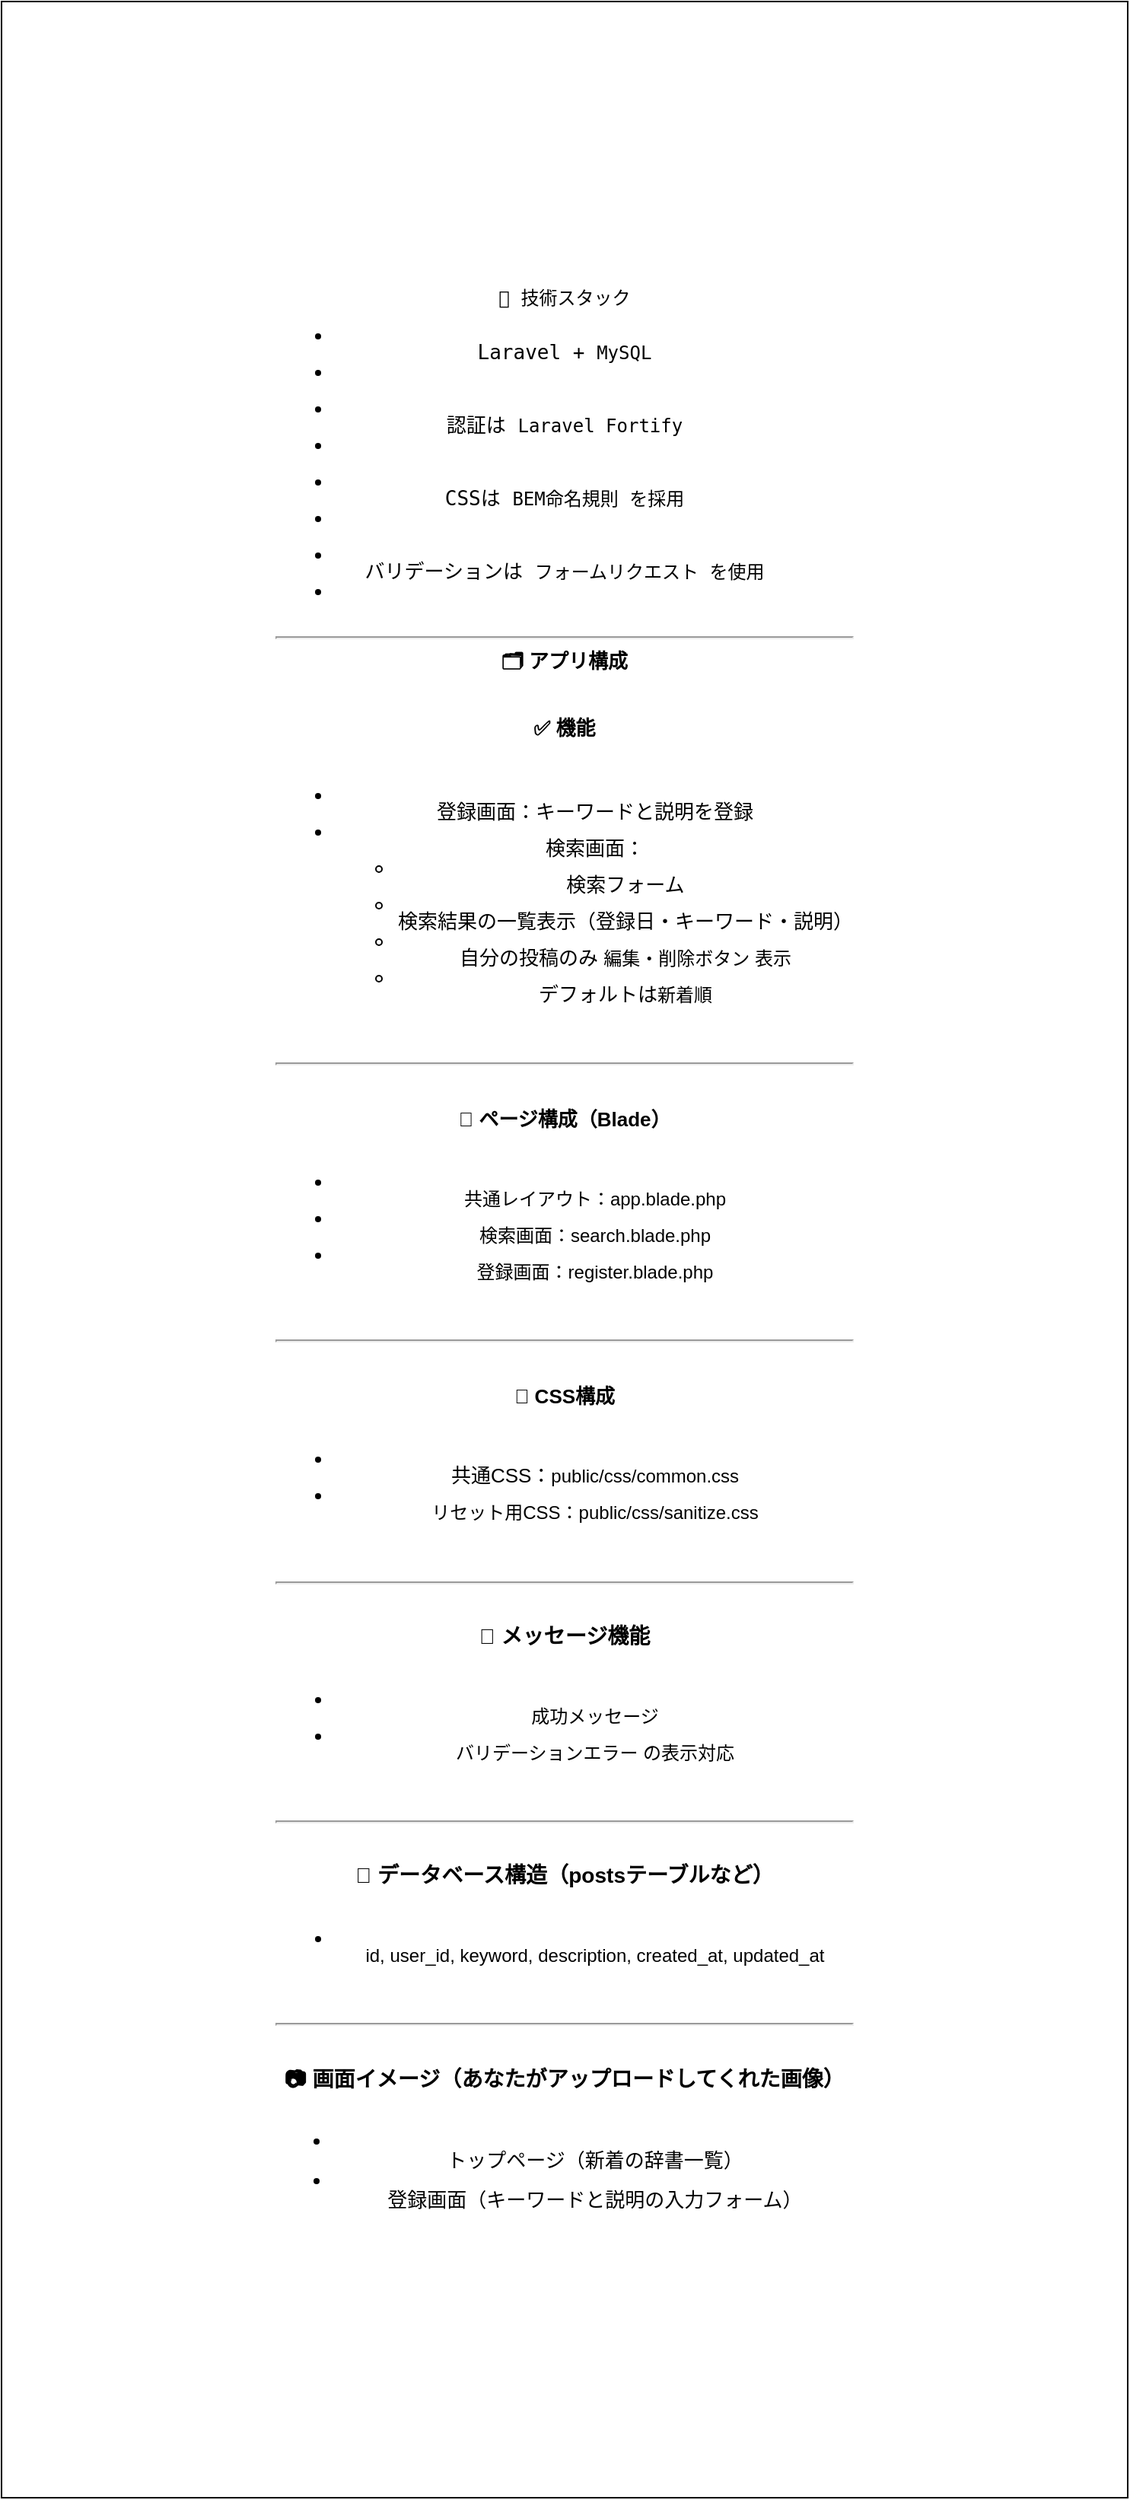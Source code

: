 <mxfile>
    <diagram id="6Ipkzv3p32B-BM1ny7fo" name="ページ1">
        <mxGraphModel dx="562" dy="3109" grid="1" gridSize="10" guides="1" tooltips="1" connect="1" arrows="1" fold="1" page="1" pageScale="1" pageWidth="827" pageHeight="1169" math="0" shadow="0">
            <root>
                <mxCell id="0"/>
                <mxCell id="1" parent="0"/>
                <mxCell id="2" value="&lt;pre style=&quot;line-height: 0%;&quot;&gt;&lt;font style=&quot;color: rgb(0, 0, 0);&quot;&gt;🔧 技術スタック&lt;font&gt;&lt;span style=&quot;font-size: 13px;&quot;&gt;&lt;br&gt;&lt;/span&gt;&lt;/font&gt;&lt;/font&gt;&lt;ul style=&quot;line-height: 0%;&quot; data-end=&quot;172&quot; data-start=&quot;69&quot;&gt;&lt;font style=&quot;color: rgb(0, 0, 0);&quot;&gt;&lt;span style=&quot;font-size: 13px;&quot;&gt;&lt;br&gt;&lt;/span&gt;&lt;/font&gt;&lt;/ul&gt;&lt;ul style=&quot;line-height: 0%;&quot; data-end=&quot;172&quot; data-start=&quot;69&quot;&gt;&lt;li data-end=&quot;94&quot; data-start=&quot;69&quot;&gt;&lt;font style=&quot;color: rgb(0, 0, 0);&quot;&gt;&lt;span style=&quot;font-size: 13px;&quot;&gt;&lt;br&gt;&lt;/span&gt;&lt;/font&gt;&lt;/li&gt;&lt;/ul&gt;&lt;font style=&quot;color: rgb(0, 0, 0);&quot;&gt;&lt;font&gt;&lt;span style=&quot;font-size: 13px;&quot;&gt;Laravel + &lt;/span&gt;&lt;/font&gt;MySQL&lt;/font&gt;&lt;ul style=&quot;line-height: 0%;&quot; data-end=&quot;172&quot; data-start=&quot;69&quot;&gt;&lt;li data-end=&quot;94&quot; data-start=&quot;69&quot;&gt;&lt;font style=&quot;color: rgb(0, 0, 0);&quot;&gt;&lt;span style=&quot;font-size: 13px;&quot;&gt;&lt;br&gt;&lt;/span&gt;&lt;/font&gt;&lt;/li&gt;&lt;/ul&gt;&lt;ul style=&quot;line-height: 0%;&quot; data-end=&quot;172&quot; data-start=&quot;69&quot;&gt;&lt;font style=&quot;color: rgb(0, 0, 0);&quot;&gt;&lt;span style=&quot;font-size: 13px;&quot;&gt;&lt;br&gt;&lt;/span&gt;&lt;/font&gt;&lt;/ul&gt;&lt;ul style=&quot;line-height: 0%;&quot; data-end=&quot;172&quot; data-start=&quot;69&quot;&gt;&lt;li data-end=&quot;120&quot; data-start=&quot;95&quot;&gt;&lt;font style=&quot;color: rgb(0, 0, 0);&quot;&gt;&lt;span style=&quot;font-size: 13px;&quot;&gt;&lt;br&gt;&lt;/span&gt;&lt;/font&gt;&lt;/li&gt;&lt;/ul&gt;&lt;font style=&quot;color: rgb(0, 0, 0);&quot;&gt;&lt;font&gt;&lt;span style=&quot;font-size: 13px;&quot;&gt;認証は &lt;/span&gt;&lt;/font&gt;Laravel Fortify&lt;/font&gt;&lt;ul style=&quot;line-height: 0%;&quot; data-end=&quot;172&quot; data-start=&quot;69&quot;&gt;&lt;li data-end=&quot;120&quot; data-start=&quot;95&quot;&gt;&lt;font style=&quot;color: rgb(0, 0, 0);&quot;&gt;&lt;span style=&quot;font-size: 13px;&quot;&gt;&lt;br&gt;&lt;/span&gt;&lt;/font&gt;&lt;/li&gt;&lt;/ul&gt;&lt;ul style=&quot;line-height: 0%;&quot; data-end=&quot;172&quot; data-start=&quot;69&quot;&gt;&lt;font style=&quot;color: rgb(0, 0, 0);&quot;&gt;&lt;span style=&quot;font-size: 13px;&quot;&gt;&lt;br&gt;&lt;/span&gt;&lt;/font&gt;&lt;/ul&gt;&lt;ul style=&quot;line-height: 0%;&quot; data-end=&quot;172&quot; data-start=&quot;69&quot;&gt;&lt;li data-end=&quot;143&quot; data-start=&quot;121&quot;&gt;&lt;font style=&quot;color: rgb(0, 0, 0);&quot;&gt;&lt;span style=&quot;font-size: 13px;&quot;&gt;&lt;br&gt;&lt;/span&gt;&lt;/font&gt;&lt;/li&gt;&lt;/ul&gt;&lt;font style=&quot;color: rgb(0, 0, 0);&quot;&gt;&lt;font&gt;&lt;span style=&quot;font-size: 13px;&quot;&gt;CSSは &lt;/span&gt;&lt;/font&gt;BEM命名規則 を採用&lt;/font&gt;&lt;ul style=&quot;line-height: 0%;&quot; data-end=&quot;172&quot; data-start=&quot;69&quot;&gt;&lt;li data-end=&quot;143&quot; data-start=&quot;121&quot;&gt;&lt;font style=&quot;color: rgb(0, 0, 0);&quot;&gt;&lt;span style=&quot;font-size: 13px;&quot;&gt;&lt;br&gt;&lt;/span&gt;&lt;/font&gt;&lt;/li&gt;&lt;/ul&gt;&lt;ul style=&quot;line-height: 0%;&quot; data-end=&quot;172&quot; data-start=&quot;69&quot;&gt;&lt;font style=&quot;color: rgb(0, 0, 0);&quot;&gt;&lt;span style=&quot;font-size: 13px;&quot;&gt;&lt;br&gt;&lt;/span&gt;&lt;/font&gt;&lt;/ul&gt;&lt;ul style=&quot;line-height: 0%;&quot; data-end=&quot;172&quot; data-start=&quot;69&quot;&gt;&lt;li data-end=&quot;172&quot; data-start=&quot;144&quot;&gt;&lt;font style=&quot;color: rgb(0, 0, 0);&quot;&gt;&lt;span style=&quot;font-size: 13px;&quot;&gt;&lt;br&gt;&lt;/span&gt;&lt;/font&gt;&lt;/li&gt;&lt;/ul&gt;&lt;font style=&quot;color: rgb(0, 0, 0);&quot;&gt;&lt;font&gt;&lt;span style=&quot;font-size: 13px;&quot;&gt;バリデーションは &lt;/span&gt;&lt;/font&gt;フォームリクエスト を使用&lt;/font&gt;&lt;ul style=&quot;line-height: 0%;&quot; data-end=&quot;172&quot; data-start=&quot;69&quot;&gt;&lt;li data-end=&quot;172&quot; data-start=&quot;144&quot;&gt;&lt;font style=&quot;color: rgb(0, 0, 0);&quot;&gt;&lt;span style=&quot;font-size: 13px;&quot;&gt;&lt;br&gt;&lt;/span&gt;&lt;/font&gt;&lt;/li&gt;&lt;/ul&gt;&lt;ul style=&quot;line-height: 0%;&quot; data-end=&quot;172&quot; data-start=&quot;69&quot;&gt;&lt;font style=&quot;color: rgb(0, 0, 0);&quot;&gt;&lt;span style=&quot;font-size: 13px;&quot;&gt;&lt;br&gt;&lt;/span&gt;&lt;/font&gt;&lt;/ul&gt;&lt;font style=&quot;color: rgb(0, 0, 0);&quot;&gt;&lt;span style=&quot;font-size: 13px;&quot;&gt;&lt;br&gt;&lt;/span&gt;&lt;/font&gt;&lt;hr data-end=&quot;177&quot; data-start=&quot;174&quot;&gt;&lt;/pre&gt;&lt;h3 style=&quot;line-height: 0%;&quot; data-end=&quot;191&quot; data-start=&quot;179&quot;&gt;&lt;font style=&quot;color: rgb(0, 0, 0);&quot;&gt;&lt;span style=&quot;font-size: 13px;&quot;&gt;🗂 アプリ構成&lt;/span&gt;&lt;/font&gt;&lt;/h3&gt;&lt;font style=&quot;color: rgb(0, 0, 0);&quot;&gt;&lt;br&gt;&lt;/font&gt;&lt;h4 style=&quot;line-height: 0%;&quot; data-end=&quot;201&quot; data-start=&quot;192&quot;&gt;&lt;font style=&quot;color: rgb(0, 0, 0);&quot;&gt;&lt;span style=&quot;font-size: 13px;&quot;&gt;✅ 機能&lt;/span&gt;&lt;/font&gt;&lt;/h4&gt;&lt;font style=&quot;color: rgb(0, 0, 0);&quot;&gt;&lt;br&gt;&lt;/font&gt;&lt;ul style=&quot;line-height: 0%;&quot; data-end=&quot;321&quot; data-start=&quot;202&quot;&gt;&lt;font style=&quot;color: rgb(0, 0, 0);&quot;&gt;&lt;br&gt;&lt;/font&gt;&lt;li style=&quot;&quot; data-end=&quot;224&quot; data-start=&quot;202&quot;&gt;&lt;font style=&quot;color: rgb(0, 0, 0);&quot;&gt;&lt;br&gt;&lt;/font&gt;&lt;p style=&quot;&quot; data-end=&quot;224&quot; data-start=&quot;204&quot;&gt;&lt;font style=&quot;color: rgb(0, 0, 0);&quot;&gt;&lt;span style=&quot;font-size: 13px;&quot;&gt;登録画面：キーワードと説明を登録&lt;/span&gt;&lt;/font&gt;&lt;/p&gt;&lt;font style=&quot;color: rgb(0, 0, 0);&quot;&gt;&lt;br&gt;&lt;/font&gt;&lt;/li&gt;&lt;font style=&quot;color: rgb(0, 0, 0);&quot;&gt;&lt;br&gt;&lt;/font&gt;&lt;li style=&quot;&quot; data-end=&quot;321&quot; data-start=&quot;225&quot;&gt;&lt;font style=&quot;color: rgb(0, 0, 0);&quot;&gt;&lt;br&gt;&lt;/font&gt;&lt;p style=&quot;&quot; data-end=&quot;236&quot; data-start=&quot;227&quot;&gt;&lt;font style=&quot;color: rgb(0, 0, 0);&quot;&gt;&lt;span style=&quot;font-size: 13px;&quot;&gt;検索画面：&lt;/span&gt;&lt;/font&gt;&lt;/p&gt;&lt;font style=&quot;color: rgb(0, 0, 0);&quot;&gt;&lt;br&gt;&lt;/font&gt;&lt;ul style=&quot;&quot; data-end=&quot;321&quot; data-start=&quot;239&quot;&gt;&lt;font style=&quot;color: rgb(0, 0, 0);&quot;&gt;&lt;br&gt;&lt;/font&gt;&lt;li style=&quot;&quot; data-end=&quot;247&quot; data-start=&quot;239&quot;&gt;&lt;font style=&quot;color: rgb(0, 0, 0);&quot;&gt;&lt;br&gt;&lt;/font&gt;&lt;p style=&quot;&quot; data-end=&quot;247&quot; data-start=&quot;241&quot;&gt;&lt;font style=&quot;color: rgb(0, 0, 0);&quot;&gt;&lt;span style=&quot;font-size: 13px;&quot;&gt;検索フォーム&lt;/span&gt;&lt;/font&gt;&lt;/p&gt;&lt;font style=&quot;color: rgb(0, 0, 0);&quot;&gt;&lt;br&gt;&lt;/font&gt;&lt;/li&gt;&lt;font style=&quot;color: rgb(0, 0, 0);&quot;&gt;&lt;br&gt;&lt;/font&gt;&lt;li style=&quot;&quot; data-end=&quot;275&quot; data-start=&quot;250&quot;&gt;&lt;font style=&quot;color: rgb(0, 0, 0);&quot;&gt;&lt;br&gt;&lt;/font&gt;&lt;p style=&quot;&quot; data-end=&quot;275&quot; data-start=&quot;252&quot;&gt;&lt;font style=&quot;color: rgb(0, 0, 0);&quot;&gt;&lt;span style=&quot;font-size: 13px;&quot;&gt;検索結果の一覧表示（登録日・キーワード・説明）&lt;/span&gt;&lt;/font&gt;&lt;/p&gt;&lt;font style=&quot;color: rgb(0, 0, 0);&quot;&gt;&lt;br&gt;&lt;/font&gt;&lt;/li&gt;&lt;font style=&quot;color: rgb(0, 0, 0);&quot;&gt;&lt;br&gt;&lt;/font&gt;&lt;li style=&quot;&quot; data-end=&quot;303&quot; data-start=&quot;278&quot;&gt;&lt;font style=&quot;color: rgb(0, 0, 0);&quot;&gt;&lt;br&gt;&lt;/font&gt;&lt;p style=&quot;&quot; data-end=&quot;303&quot; data-start=&quot;280&quot;&gt;&lt;font style=&quot;color: rgb(0, 0, 0);&quot;&gt;&lt;font&gt;&lt;span style=&quot;font-size: 13px;&quot;&gt;自分の投稿のみ &lt;/span&gt;&lt;/font&gt;編集・削除ボタン 表示&lt;/font&gt;&lt;/p&gt;&lt;font style=&quot;color: rgb(0, 0, 0);&quot;&gt;&lt;br&gt;&lt;/font&gt;&lt;/li&gt;&lt;font style=&quot;color: rgb(0, 0, 0);&quot;&gt;&lt;br&gt;&lt;/font&gt;&lt;li style=&quot;&quot; data-end=&quot;321&quot; data-start=&quot;306&quot;&gt;&lt;font style=&quot;color: rgb(0, 0, 0);&quot;&gt;&lt;br&gt;&lt;/font&gt;&lt;p style=&quot;&quot; data-end=&quot;321&quot; data-start=&quot;308&quot;&gt;&lt;font style=&quot;color: rgb(0, 0, 0);&quot;&gt;&lt;font&gt;&lt;span style=&quot;font-size: 13px;&quot;&gt;デフォルトは&lt;/span&gt;&lt;/font&gt;新着順&lt;/font&gt;&lt;/p&gt;&lt;font style=&quot;color: rgb(0, 0, 0);&quot;&gt;&lt;br&gt;&lt;/font&gt;&lt;/li&gt;&lt;font style=&quot;color: rgb(0, 0, 0);&quot;&gt;&lt;br&gt;&lt;/font&gt;&lt;/ul&gt;&lt;font style=&quot;color: rgb(0, 0, 0);&quot;&gt;&lt;br&gt;&lt;/font&gt;&lt;/li&gt;&lt;font style=&quot;color: rgb(0, 0, 0);&quot;&gt;&lt;br&gt;&lt;/font&gt;&lt;/ul&gt;&lt;font style=&quot;color: rgb(0, 0, 0);&quot;&gt;&lt;br&gt;&lt;/font&gt;&lt;hr style=&quot;&quot; data-end=&quot;326&quot; data-start=&quot;323&quot;&gt;&lt;font style=&quot;color: rgb(0, 0, 0);&quot;&gt;&lt;br&gt;&lt;/font&gt;&lt;h3 style=&quot;line-height: 0%;&quot; data-end=&quot;347&quot; data-start=&quot;328&quot;&gt;&lt;font style=&quot;color: rgb(0, 0, 0);&quot;&gt;&lt;span style=&quot;font-size: 13px;&quot;&gt;📄 ページ構成（Blade）&lt;/span&gt;&lt;/font&gt;&lt;/h3&gt;&lt;font style=&quot;color: rgb(0, 0, 0);&quot;&gt;&lt;br&gt;&lt;/font&gt;&lt;ul style=&quot;line-height: 0%;&quot; data-end=&quot;439&quot; data-start=&quot;348&quot;&gt;&lt;font style=&quot;color: rgb(0, 0, 0);&quot;&gt;&lt;br&gt;&lt;/font&gt;&lt;li style=&quot;&quot; data-end=&quot;377&quot; data-start=&quot;348&quot;&gt;&lt;font style=&quot;color: rgb(0, 0, 0);&quot;&gt;&lt;br&gt;&lt;/font&gt;&lt;p style=&quot;&quot; data-end=&quot;377&quot; data-start=&quot;350&quot;&gt;&lt;font style=&quot;color: rgb(0, 0, 0);&quot;&gt;共通レイアウト：app.blade.php&lt;/font&gt;&lt;/p&gt;&lt;font style=&quot;color: rgb(0, 0, 0);&quot;&gt;&lt;br&gt;&lt;/font&gt;&lt;/li&gt;&lt;font style=&quot;color: rgb(0, 0, 0);&quot;&gt;&lt;br&gt;&lt;/font&gt;&lt;li style=&quot;&quot; data-end=&quot;407&quot; data-start=&quot;378&quot;&gt;&lt;font style=&quot;color: rgb(0, 0, 0);&quot;&gt;&lt;br&gt;&lt;/font&gt;&lt;p style=&quot;&quot; data-end=&quot;407&quot; data-start=&quot;380&quot;&gt;&lt;font style=&quot;color: rgb(0, 0, 0);&quot;&gt;検索画面：search.blade.php&lt;/font&gt;&lt;/p&gt;&lt;font style=&quot;color: rgb(0, 0, 0);&quot;&gt;&lt;br&gt;&lt;/font&gt;&lt;/li&gt;&lt;font style=&quot;color: rgb(0, 0, 0);&quot;&gt;&lt;br&gt;&lt;/font&gt;&lt;li style=&quot;&quot; data-end=&quot;439&quot; data-start=&quot;408&quot;&gt;&lt;font style=&quot;color: rgb(0, 0, 0);&quot;&gt;&lt;br&gt;&lt;/font&gt;&lt;p style=&quot;&quot; data-end=&quot;439&quot; data-start=&quot;410&quot;&gt;&lt;font style=&quot;color: rgb(0, 0, 0);&quot;&gt;登録画面：register.blade.php&lt;/font&gt;&lt;/p&gt;&lt;font style=&quot;color: rgb(0, 0, 0);&quot;&gt;&lt;br&gt;&lt;/font&gt;&lt;/li&gt;&lt;font style=&quot;color: rgb(0, 0, 0);&quot;&gt;&lt;br&gt;&lt;/font&gt;&lt;/ul&gt;&lt;font style=&quot;color: rgb(0, 0, 0);&quot;&gt;&lt;br&gt;&lt;/font&gt;&lt;hr style=&quot;&quot; data-end=&quot;444&quot; data-start=&quot;441&quot;&gt;&lt;font style=&quot;color: rgb(0, 0, 0);&quot;&gt;&lt;br&gt;&lt;/font&gt;&lt;h3 style=&quot;line-height: 0%;&quot; data-end=&quot;458&quot; data-start=&quot;446&quot;&gt;&lt;font style=&quot;color: rgb(0, 0, 0);&quot;&gt;&lt;span style=&quot;font-size: 13px;&quot;&gt;🎨 CSS構成&lt;/span&gt;&lt;/font&gt;&lt;/h3&gt;&lt;font style=&quot;color: rgb(0, 0, 0);&quot;&gt;&lt;br&gt;&lt;/font&gt;&lt;ul style=&quot;line-height: 0%;&quot; data-end=&quot;527&quot; data-start=&quot;459&quot;&gt;&lt;font style=&quot;color: rgb(0, 0, 0);&quot;&gt;&lt;br&gt;&lt;/font&gt;&lt;li style=&quot;&quot; data-end=&quot;490&quot; data-start=&quot;459&quot;&gt;&lt;font style=&quot;color: rgb(0, 0, 0);&quot;&gt;&lt;br&gt;&lt;/font&gt;&lt;p style=&quot;&quot; data-end=&quot;490&quot; data-start=&quot;461&quot;&gt;&lt;font style=&quot;color: rgb(0, 0, 0);&quot;&gt;&lt;font&gt;&lt;span style=&quot;font-size: 13px;&quot;&gt;共通CSS：&lt;/span&gt;&lt;/font&gt;public/css/common.css&lt;/font&gt;&lt;/p&gt;&lt;font style=&quot;color: rgb(0, 0, 0);&quot;&gt;&lt;br&gt;&lt;/font&gt;&lt;/li&gt;&lt;font style=&quot;color: rgb(0, 0, 0);&quot;&gt;&lt;br&gt;&lt;/font&gt;&lt;li style=&quot;&quot; data-end=&quot;527&quot; data-start=&quot;491&quot;&gt;&lt;font style=&quot;color: rgb(0, 0, 0);&quot;&gt;&lt;br&gt;&lt;/font&gt;&lt;p style=&quot;&quot; data-end=&quot;527&quot; data-start=&quot;493&quot;&gt;&lt;font style=&quot;color: rgb(0, 0, 0);&quot;&gt;リセット用CSS：public/css/sanitize.css&lt;/font&gt;&lt;/p&gt;&lt;font style=&quot;color: rgb(0, 0, 0);&quot;&gt;&lt;br&gt;&lt;/font&gt;&lt;/li&gt;&lt;font style=&quot;color: rgb(0, 0, 0);&quot;&gt;&lt;br&gt;&lt;/font&gt;&lt;/ul&gt;&lt;font style=&quot;color: rgb(0, 0, 0);&quot;&gt;&lt;br&gt;&lt;/font&gt;&lt;hr style=&quot;&quot; data-end=&quot;532&quot; data-start=&quot;529&quot;&gt;&lt;font style=&quot;color: rgb(0, 0, 0);&quot;&gt;&lt;br&gt;&lt;/font&gt;&lt;h3 style=&quot;line-height: 0%;&quot; data-end=&quot;548&quot; data-start=&quot;534&quot;&gt;&lt;font style=&quot;color: rgb(0, 0, 0);&quot;&gt;💬 メッセージ機能&lt;/font&gt;&lt;/h3&gt;&lt;font style=&quot;color: rgb(0, 0, 0);&quot;&gt;&lt;br&gt;&lt;/font&gt;&lt;ul style=&quot;line-height: 0%;&quot; data-end=&quot;585&quot; data-start=&quot;549&quot;&gt;&lt;font style=&quot;color: rgb(0, 0, 0);&quot;&gt;&lt;br&gt;&lt;/font&gt;&lt;li style=&quot;&quot; data-end=&quot;562&quot; data-start=&quot;549&quot;&gt;&lt;font style=&quot;color: rgb(0, 0, 0);&quot;&gt;&lt;br&gt;&lt;/font&gt;&lt;p style=&quot;&quot; data-end=&quot;562&quot; data-start=&quot;551&quot;&gt;&lt;font style=&quot;color: rgb(0, 0, 0);&quot;&gt;成功メッセージ&lt;/font&gt;&lt;/p&gt;&lt;font style=&quot;color: rgb(0, 0, 0);&quot;&gt;&lt;br&gt;&lt;/font&gt;&lt;/li&gt;&lt;font style=&quot;color: rgb(0, 0, 0);&quot;&gt;&lt;br&gt;&lt;/font&gt;&lt;li style=&quot;&quot; data-end=&quot;585&quot; data-start=&quot;563&quot;&gt;&lt;font style=&quot;color: rgb(0, 0, 0);&quot;&gt;&lt;br&gt;&lt;/font&gt;&lt;p style=&quot;&quot; data-end=&quot;585&quot; data-start=&quot;565&quot;&gt;&lt;font style=&quot;color: rgb(0, 0, 0);&quot;&gt;バリデーションエラー の表示対応&lt;/font&gt;&lt;/p&gt;&lt;font style=&quot;color: rgb(0, 0, 0);&quot;&gt;&lt;br&gt;&lt;/font&gt;&lt;/li&gt;&lt;font style=&quot;color: rgb(0, 0, 0);&quot;&gt;&lt;br&gt;&lt;/font&gt;&lt;/ul&gt;&lt;font style=&quot;color: rgb(0, 0, 0);&quot;&gt;&lt;br&gt;&lt;/font&gt;&lt;hr style=&quot;&quot; data-end=&quot;590&quot; data-start=&quot;587&quot;&gt;&lt;font style=&quot;color: rgb(0, 0, 0);&quot;&gt;&lt;br&gt;&lt;/font&gt;&lt;h3 style=&quot;line-height: 0%;&quot; data-end=&quot;620&quot; data-start=&quot;592&quot;&gt;&lt;font style=&quot;color: rgb(0, 0, 0);&quot;&gt;🧾 データベース構造（postsテーブルなど）&lt;/font&gt;&lt;/h3&gt;&lt;font style=&quot;color: rgb(0, 0, 0);&quot;&gt;&lt;br&gt;&lt;/font&gt;&lt;ul style=&quot;line-height: 0%;&quot; data-end=&quot;692&quot; data-start=&quot;621&quot;&gt;&lt;font style=&quot;color: rgb(0, 0, 0);&quot;&gt;&lt;br&gt;&lt;/font&gt;&lt;li style=&quot;&quot; data-end=&quot;692&quot; data-start=&quot;621&quot;&gt;&lt;font style=&quot;color: rgb(0, 0, 0);&quot;&gt;&lt;br&gt;&lt;/font&gt;&lt;p style=&quot;&quot; data-end=&quot;692&quot; data-start=&quot;623&quot;&gt;&lt;font style=&quot;color: rgb(0, 0, 0);&quot;&gt;id, user_id, keyword, description, created_at, updated_at&lt;/font&gt;&lt;/p&gt;&lt;font style=&quot;color: rgb(0, 0, 0);&quot;&gt;&lt;br&gt;&lt;/font&gt;&lt;/li&gt;&lt;font style=&quot;color: rgb(0, 0, 0);&quot;&gt;&lt;br&gt;&lt;/font&gt;&lt;/ul&gt;&lt;font style=&quot;color: rgb(0, 0, 0);&quot;&gt;&lt;br&gt;&lt;/font&gt;&lt;hr style=&quot;&quot; data-end=&quot;697&quot; data-start=&quot;694&quot;&gt;&lt;font style=&quot;color: rgb(0, 0, 0);&quot;&gt;&lt;br&gt;&lt;/font&gt;&lt;h3 style=&quot;line-height: 0%;&quot; data-end=&quot;731&quot; data-start=&quot;699&quot;&gt;&lt;font style=&quot;color: rgb(0, 0, 0);&quot;&gt;📷 画面イメージ（あなたがアップロードしてくれた画像）&lt;/font&gt;&lt;/h3&gt;&lt;font style=&quot;color: rgb(0, 0, 0);&quot;&gt;&lt;br&gt;&lt;/font&gt;&lt;ul style=&quot;font-size: 13px; line-height: 0%;&quot; data-end=&quot;773&quot; data-start=&quot;732&quot;&gt;&lt;font style=&quot;color: rgb(0, 0, 0);&quot;&gt;&lt;br&gt;&lt;/font&gt;&lt;li style=&quot;&quot; data-end=&quot;749&quot; data-start=&quot;732&quot;&gt;&lt;font style=&quot;color: rgb(0, 0, 0);&quot;&gt;&lt;br&gt;&lt;/font&gt;&lt;p style=&quot;&quot; data-end=&quot;749&quot; data-start=&quot;734&quot;&gt;&lt;font style=&quot;color: rgb(0, 0, 0);&quot;&gt;トップページ（新着の辞書一覧）&lt;/font&gt;&lt;/p&gt;&lt;font style=&quot;color: rgb(0, 0, 0);&quot;&gt;&lt;br&gt;&lt;/font&gt;&lt;/li&gt;&lt;font style=&quot;color: rgb(0, 0, 0);&quot;&gt;&lt;br&gt;&lt;/font&gt;&lt;li style=&quot;&quot; data-end=&quot;773&quot; data-start=&quot;750&quot;&gt;&lt;font style=&quot;color: rgb(0, 0, 0);&quot;&gt;&lt;br&gt;&lt;/font&gt;&lt;p style=&quot;&quot; data-end=&quot;773&quot; data-start=&quot;752&quot;&gt;&lt;font style=&quot;color: rgb(0, 0, 0);&quot;&gt;登録画面（キーワードと説明の入力フォーム）&lt;/font&gt;&lt;/p&gt;&lt;/li&gt;&lt;/ul&gt;" style="whiteSpace=wrap;html=1;align=center;" vertex="1" parent="1">
                    <mxGeometry x="840" y="-840" width="740" height="1640" as="geometry"/>
                </mxCell>
            </root>
        </mxGraphModel>
    </diagram>
</mxfile>